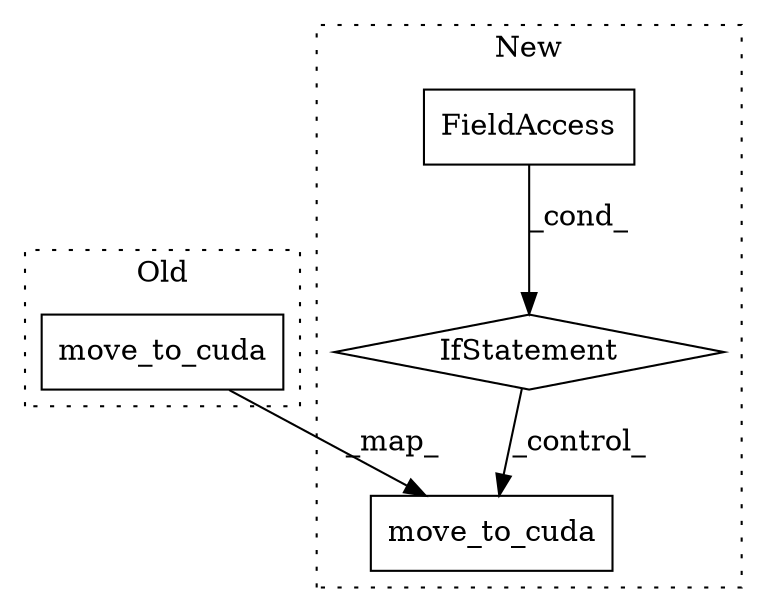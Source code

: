 digraph G {
subgraph cluster0 {
1 [label="move_to_cuda" a="32" s="3008,3027" l="13,1" shape="box"];
label = "Old";
style="dotted";
}
subgraph cluster1 {
2 [label="move_to_cuda" a="32" s="3281,3300" l="13,1" shape="box"];
3 [label="FieldAccess" a="22" s="3263" l="9" shape="box"];
4 [label="IfStatement" a="25" s="3272" l="3" shape="diamond"];
label = "New";
style="dotted";
}
1 -> 2 [label="_map_"];
3 -> 4 [label="_cond_"];
4 -> 2 [label="_control_"];
}